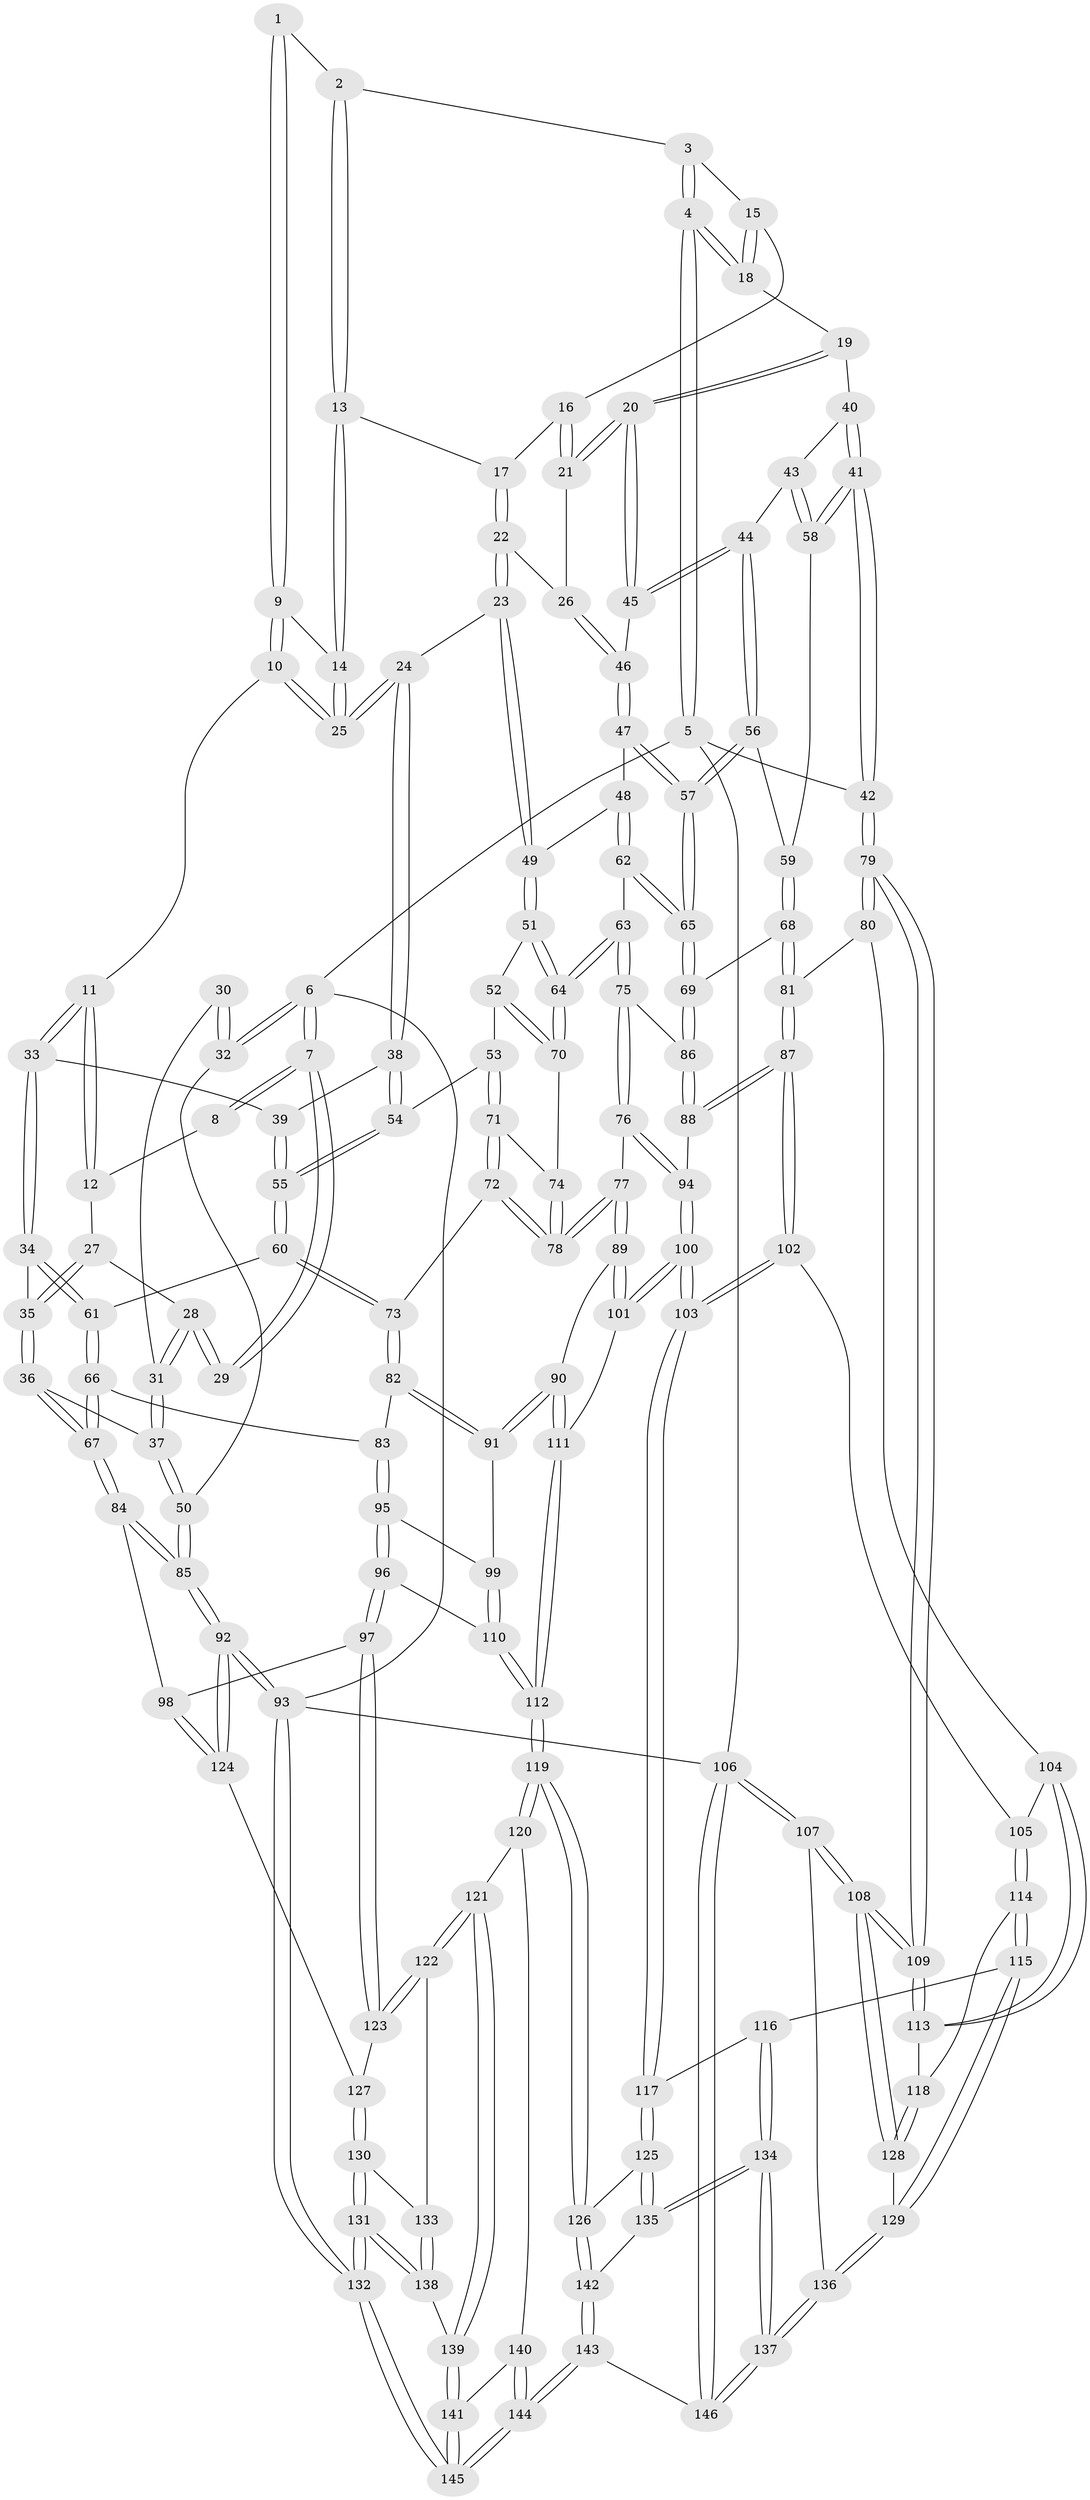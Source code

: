 // coarse degree distribution, {3: 0.049019607843137254, 5: 0.4803921568627451, 6: 0.10784313725490197, 4: 0.35294117647058826, 2: 0.00980392156862745}
// Generated by graph-tools (version 1.1) at 2025/24/03/03/25 07:24:35]
// undirected, 146 vertices, 362 edges
graph export_dot {
graph [start="1"]
  node [color=gray90,style=filled];
  1 [pos="+0.5371625382143632+0"];
  2 [pos="+0.6383279099308045+0"];
  3 [pos="+0.927995856315776+0"];
  4 [pos="+1+0"];
  5 [pos="+1+0"];
  6 [pos="+0+0"];
  7 [pos="+0+0"];
  8 [pos="+0.25371306079892414+0"];
  9 [pos="+0.48073047934324403+0.0555033908646837"];
  10 [pos="+0.45299563720821867+0.08855164802481577"];
  11 [pos="+0.4266495015562852+0.10877644101951883"];
  12 [pos="+0.2726793998991495+0.0026189145330366348"];
  13 [pos="+0.6516581538291881+0"];
  14 [pos="+0.5935732112861353+0.09124899473833248"];
  15 [pos="+0.8301871096068696+0.038535628292393355"];
  16 [pos="+0.7949918223447952+0.06327527861730106"];
  17 [pos="+0.709344258267857+0.07021863864392974"];
  18 [pos="+0.886952865195833+0.14475629221793215"];
  19 [pos="+0.8874202807039555+0.149676602417809"];
  20 [pos="+0.8050316595757838+0.18550452116170152"];
  21 [pos="+0.7694551584989257+0.17270820477453744"];
  22 [pos="+0.6872823472101018+0.17436197341957688"];
  23 [pos="+0.6492750246946178+0.1954515576393969"];
  24 [pos="+0.6224857587372711+0.19347525130531618"];
  25 [pos="+0.6192427054758655+0.18667343414488347"];
  26 [pos="+0.731903484454815+0.17705218427702926"];
  27 [pos="+0.24076191163423477+0.061572700429593855"];
  28 [pos="+0.20441068387922304+0.10484682839841748"];
  29 [pos="+0+0"];
  30 [pos="+0.09772184160180773+0.10887468303826874"];
  31 [pos="+0.17376945495271123+0.16268410119944418"];
  32 [pos="+0+0.20621255975813935"];
  33 [pos="+0.4145660229824551+0.22096814476463675"];
  34 [pos="+0.39570342773967343+0.2392951494779085"];
  35 [pos="+0.39335921094066173+0.2396627065214883"];
  36 [pos="+0.1830164661225368+0.3116215531250317"];
  37 [pos="+0.16204904959042538+0.290479304209987"];
  38 [pos="+0.5730657484301269+0.23138659668897543"];
  39 [pos="+0.5168737529498194+0.23048907028436913"];
  40 [pos="+0.8979823108872614+0.15839237488192695"];
  41 [pos="+1+0.29144303794570925"];
  42 [pos="+1+0.3215025228536386"];
  43 [pos="+0.843245079124994+0.27793050401128416"];
  44 [pos="+0.8403913412421433+0.27809498653164977"];
  45 [pos="+0.8200181925464058+0.26659970753547946"];
  46 [pos="+0.7727472090012646+0.28672390254541524"];
  47 [pos="+0.7711090235701776+0.2880655593753755"];
  48 [pos="+0.7139920798207855+0.2987828878605925"];
  49 [pos="+0.6976628799032443+0.28944484043391533"];
  50 [pos="+0+0.25542153839937226"];
  51 [pos="+0.6591889305303628+0.33163771232049455"];
  52 [pos="+0.6174398724931504+0.3372438111455031"];
  53 [pos="+0.5965707716706007+0.33015385844792233"];
  54 [pos="+0.5768880394133319+0.30802674408957237"];
  55 [pos="+0.5044592682154012+0.3726868302183517"];
  56 [pos="+0.832575770634809+0.33425191332851645"];
  57 [pos="+0.8001794575012107+0.3902247271342572"];
  58 [pos="+1+0.29575193913193"];
  59 [pos="+0.8851943239185087+0.3468205980742677"];
  60 [pos="+0.4816885520853089+0.39747909324982555"];
  61 [pos="+0.45175497599323905+0.38165645781324253"];
  62 [pos="+0.7418971036549344+0.4162170855532219"];
  63 [pos="+0.7158068868462771+0.4262143972388341"];
  64 [pos="+0.6782821639268652+0.39675736905227793"];
  65 [pos="+0.793977452694122+0.4210129019511164"];
  66 [pos="+0.33416275513559324+0.4484825458288005"];
  67 [pos="+0.19930780323507546+0.4078819532880861"];
  68 [pos="+0.8076774499490774+0.43052442856062756"];
  69 [pos="+0.803086152630787+0.4279516264872904"];
  70 [pos="+0.6375828257331381+0.38928385333843346"];
  71 [pos="+0.5863005458048745+0.39943871894541394"];
  72 [pos="+0.5448695922641357+0.4505790715180046"];
  73 [pos="+0.5107838103365253+0.44107901440113895"];
  74 [pos="+0.6363522484381208+0.38992325084964624"];
  75 [pos="+0.6950484967462457+0.4531495725364924"];
  76 [pos="+0.6436246200238386+0.4988977059546925"];
  77 [pos="+0.6049591574796437+0.5009906610680684"];
  78 [pos="+0.6009695815021865+0.4970434577230368"];
  79 [pos="+1+0.44738872798828705"];
  80 [pos="+0.9857428142329772+0.48174569410746615"];
  81 [pos="+0.8809074068990094+0.48954288450209504"];
  82 [pos="+0.46939847622243275+0.5017593202429781"];
  83 [pos="+0.37573463944924756+0.5123992777339419"];
  84 [pos="+0.16901720022218397+0.48379454986138387"];
  85 [pos="+0+0.6092432351763553"];
  86 [pos="+0.7465475390110006+0.5253298245707605"];
  87 [pos="+0.7938556884811752+0.6164995726240661"];
  88 [pos="+0.748594948444318+0.5710830934373552"];
  89 [pos="+0.5558645730201128+0.6249950873302805"];
  90 [pos="+0.5185926106597077+0.6263274533611725"];
  91 [pos="+0.49038819396230127+0.6208687187909261"];
  92 [pos="+0+0.6461353189261099"];
  93 [pos="+0+1"];
  94 [pos="+0.6768204895273262+0.5396272875351521"];
  95 [pos="+0.3643053563027193+0.6157503161348663"];
  96 [pos="+0.3333734562035948+0.6375115183067018"];
  97 [pos="+0.26058420252673237+0.6735968230891383"];
  98 [pos="+0.24590856704564915+0.6599744981419469"];
  99 [pos="+0.4841973453750225+0.6229033955931645"];
  100 [pos="+0.6467189598899956+0.7012587893530646"];
  101 [pos="+0.6451763993505757+0.700405687369171"];
  102 [pos="+0.7931383024298233+0.627346080025748"];
  103 [pos="+0.67773228866971+0.7277887120890864"];
  104 [pos="+0.8763232259541279+0.6691507106540201"];
  105 [pos="+0.8637911858159338+0.6725624776621427"];
  106 [pos="+1+1"];
  107 [pos="+1+0.8656627249174577"];
  108 [pos="+1+0.8548433044328267"];
  109 [pos="+1+0.6263328976418642"];
  110 [pos="+0.44445949064406787+0.7289414728148329"];
  111 [pos="+0.502007103513927+0.7541161401573416"];
  112 [pos="+0.44540931626681124+0.8215051363787692"];
  113 [pos="+1+0.6545609437135104"];
  114 [pos="+0.8794185244600651+0.7675851741902355"];
  115 [pos="+0.8338962166517876+0.8067301414876282"];
  116 [pos="+0.7147234026465693+0.7813559320838172"];
  117 [pos="+0.6787517325032144+0.7369127710982677"];
  118 [pos="+0.8878854961615967+0.769261764571462"];
  119 [pos="+0.43930292421527944+0.8394891157553838"];
  120 [pos="+0.3718948924553389+0.8356018542977381"];
  121 [pos="+0.3302930798019783+0.8108146223176136"];
  122 [pos="+0.2775026883756519+0.7648718544818095"];
  123 [pos="+0.26215964984476664+0.6937157951932488"];
  124 [pos="+0+0.7013473600872453"];
  125 [pos="+0.5784850945130253+0.8324369832207146"];
  126 [pos="+0.4690287217589267+0.8630845709154313"];
  127 [pos="+0.07513938230942996+0.7821348799937831"];
  128 [pos="+0.9594766469580687+0.8236358811367649"];
  129 [pos="+0.8639638813299628+0.9187791152323096"];
  130 [pos="+0.08345461258404817+0.7964594383894162"];
  131 [pos="+0.08493111761878529+1"];
  132 [pos="+0+1"];
  133 [pos="+0.21979155407324708+0.8123923642616325"];
  134 [pos="+0.7203770700484377+1"];
  135 [pos="+0.6925249051273922+1"];
  136 [pos="+0.8611564834871802+0.9571784834775282"];
  137 [pos="+0.7579091620490014+1"];
  138 [pos="+0.21524391874047927+0.8206005985863672"];
  139 [pos="+0.24659373872389873+0.9317156055793091"];
  140 [pos="+0.36889716947142487+0.843959802096545"];
  141 [pos="+0.17953568169726694+1"];
  142 [pos="+0.48304249326980103+0.9189609776704151"];
  143 [pos="+0.3996804382454616+1"];
  144 [pos="+0.32448353721173245+1"];
  145 [pos="+0.020978323650153594+1"];
  146 [pos="+0.7578158098211061+1"];
  1 -- 2;
  1 -- 9;
  1 -- 9;
  2 -- 3;
  2 -- 13;
  2 -- 13;
  3 -- 4;
  3 -- 4;
  3 -- 15;
  4 -- 5;
  4 -- 5;
  4 -- 18;
  4 -- 18;
  5 -- 6;
  5 -- 42;
  5 -- 106;
  6 -- 7;
  6 -- 7;
  6 -- 32;
  6 -- 32;
  6 -- 93;
  7 -- 8;
  7 -- 8;
  7 -- 29;
  7 -- 29;
  8 -- 12;
  9 -- 10;
  9 -- 10;
  9 -- 14;
  10 -- 11;
  10 -- 25;
  10 -- 25;
  11 -- 12;
  11 -- 12;
  11 -- 33;
  11 -- 33;
  12 -- 27;
  13 -- 14;
  13 -- 14;
  13 -- 17;
  14 -- 25;
  14 -- 25;
  15 -- 16;
  15 -- 18;
  15 -- 18;
  16 -- 17;
  16 -- 21;
  16 -- 21;
  17 -- 22;
  17 -- 22;
  18 -- 19;
  19 -- 20;
  19 -- 20;
  19 -- 40;
  20 -- 21;
  20 -- 21;
  20 -- 45;
  20 -- 45;
  21 -- 26;
  22 -- 23;
  22 -- 23;
  22 -- 26;
  23 -- 24;
  23 -- 49;
  23 -- 49;
  24 -- 25;
  24 -- 25;
  24 -- 38;
  24 -- 38;
  26 -- 46;
  26 -- 46;
  27 -- 28;
  27 -- 35;
  27 -- 35;
  28 -- 29;
  28 -- 29;
  28 -- 31;
  28 -- 31;
  30 -- 31;
  30 -- 32;
  30 -- 32;
  31 -- 37;
  31 -- 37;
  32 -- 50;
  33 -- 34;
  33 -- 34;
  33 -- 39;
  34 -- 35;
  34 -- 61;
  34 -- 61;
  35 -- 36;
  35 -- 36;
  36 -- 37;
  36 -- 67;
  36 -- 67;
  37 -- 50;
  37 -- 50;
  38 -- 39;
  38 -- 54;
  38 -- 54;
  39 -- 55;
  39 -- 55;
  40 -- 41;
  40 -- 41;
  40 -- 43;
  41 -- 42;
  41 -- 42;
  41 -- 58;
  41 -- 58;
  42 -- 79;
  42 -- 79;
  43 -- 44;
  43 -- 58;
  43 -- 58;
  44 -- 45;
  44 -- 45;
  44 -- 56;
  44 -- 56;
  45 -- 46;
  46 -- 47;
  46 -- 47;
  47 -- 48;
  47 -- 57;
  47 -- 57;
  48 -- 49;
  48 -- 62;
  48 -- 62;
  49 -- 51;
  49 -- 51;
  50 -- 85;
  50 -- 85;
  51 -- 52;
  51 -- 64;
  51 -- 64;
  52 -- 53;
  52 -- 70;
  52 -- 70;
  53 -- 54;
  53 -- 71;
  53 -- 71;
  54 -- 55;
  54 -- 55;
  55 -- 60;
  55 -- 60;
  56 -- 57;
  56 -- 57;
  56 -- 59;
  57 -- 65;
  57 -- 65;
  58 -- 59;
  59 -- 68;
  59 -- 68;
  60 -- 61;
  60 -- 73;
  60 -- 73;
  61 -- 66;
  61 -- 66;
  62 -- 63;
  62 -- 65;
  62 -- 65;
  63 -- 64;
  63 -- 64;
  63 -- 75;
  63 -- 75;
  64 -- 70;
  64 -- 70;
  65 -- 69;
  65 -- 69;
  66 -- 67;
  66 -- 67;
  66 -- 83;
  67 -- 84;
  67 -- 84;
  68 -- 69;
  68 -- 81;
  68 -- 81;
  69 -- 86;
  69 -- 86;
  70 -- 74;
  71 -- 72;
  71 -- 72;
  71 -- 74;
  72 -- 73;
  72 -- 78;
  72 -- 78;
  73 -- 82;
  73 -- 82;
  74 -- 78;
  74 -- 78;
  75 -- 76;
  75 -- 76;
  75 -- 86;
  76 -- 77;
  76 -- 94;
  76 -- 94;
  77 -- 78;
  77 -- 78;
  77 -- 89;
  77 -- 89;
  79 -- 80;
  79 -- 80;
  79 -- 109;
  79 -- 109;
  80 -- 81;
  80 -- 104;
  81 -- 87;
  81 -- 87;
  82 -- 83;
  82 -- 91;
  82 -- 91;
  83 -- 95;
  83 -- 95;
  84 -- 85;
  84 -- 85;
  84 -- 98;
  85 -- 92;
  85 -- 92;
  86 -- 88;
  86 -- 88;
  87 -- 88;
  87 -- 88;
  87 -- 102;
  87 -- 102;
  88 -- 94;
  89 -- 90;
  89 -- 101;
  89 -- 101;
  90 -- 91;
  90 -- 91;
  90 -- 111;
  90 -- 111;
  91 -- 99;
  92 -- 93;
  92 -- 93;
  92 -- 124;
  92 -- 124;
  93 -- 132;
  93 -- 132;
  93 -- 106;
  94 -- 100;
  94 -- 100;
  95 -- 96;
  95 -- 96;
  95 -- 99;
  96 -- 97;
  96 -- 97;
  96 -- 110;
  97 -- 98;
  97 -- 123;
  97 -- 123;
  98 -- 124;
  98 -- 124;
  99 -- 110;
  99 -- 110;
  100 -- 101;
  100 -- 101;
  100 -- 103;
  100 -- 103;
  101 -- 111;
  102 -- 103;
  102 -- 103;
  102 -- 105;
  103 -- 117;
  103 -- 117;
  104 -- 105;
  104 -- 113;
  104 -- 113;
  105 -- 114;
  105 -- 114;
  106 -- 107;
  106 -- 107;
  106 -- 146;
  106 -- 146;
  107 -- 108;
  107 -- 108;
  107 -- 136;
  108 -- 109;
  108 -- 109;
  108 -- 128;
  108 -- 128;
  109 -- 113;
  109 -- 113;
  110 -- 112;
  110 -- 112;
  111 -- 112;
  111 -- 112;
  112 -- 119;
  112 -- 119;
  113 -- 118;
  114 -- 115;
  114 -- 115;
  114 -- 118;
  115 -- 116;
  115 -- 129;
  115 -- 129;
  116 -- 117;
  116 -- 134;
  116 -- 134;
  117 -- 125;
  117 -- 125;
  118 -- 128;
  118 -- 128;
  119 -- 120;
  119 -- 120;
  119 -- 126;
  119 -- 126;
  120 -- 121;
  120 -- 140;
  121 -- 122;
  121 -- 122;
  121 -- 139;
  121 -- 139;
  122 -- 123;
  122 -- 123;
  122 -- 133;
  123 -- 127;
  124 -- 127;
  125 -- 126;
  125 -- 135;
  125 -- 135;
  126 -- 142;
  126 -- 142;
  127 -- 130;
  127 -- 130;
  128 -- 129;
  129 -- 136;
  129 -- 136;
  130 -- 131;
  130 -- 131;
  130 -- 133;
  131 -- 132;
  131 -- 132;
  131 -- 138;
  131 -- 138;
  132 -- 145;
  132 -- 145;
  133 -- 138;
  133 -- 138;
  134 -- 135;
  134 -- 135;
  134 -- 137;
  134 -- 137;
  135 -- 142;
  136 -- 137;
  136 -- 137;
  137 -- 146;
  137 -- 146;
  138 -- 139;
  139 -- 141;
  139 -- 141;
  140 -- 141;
  140 -- 144;
  140 -- 144;
  141 -- 145;
  141 -- 145;
  142 -- 143;
  142 -- 143;
  143 -- 144;
  143 -- 144;
  143 -- 146;
  144 -- 145;
  144 -- 145;
}
